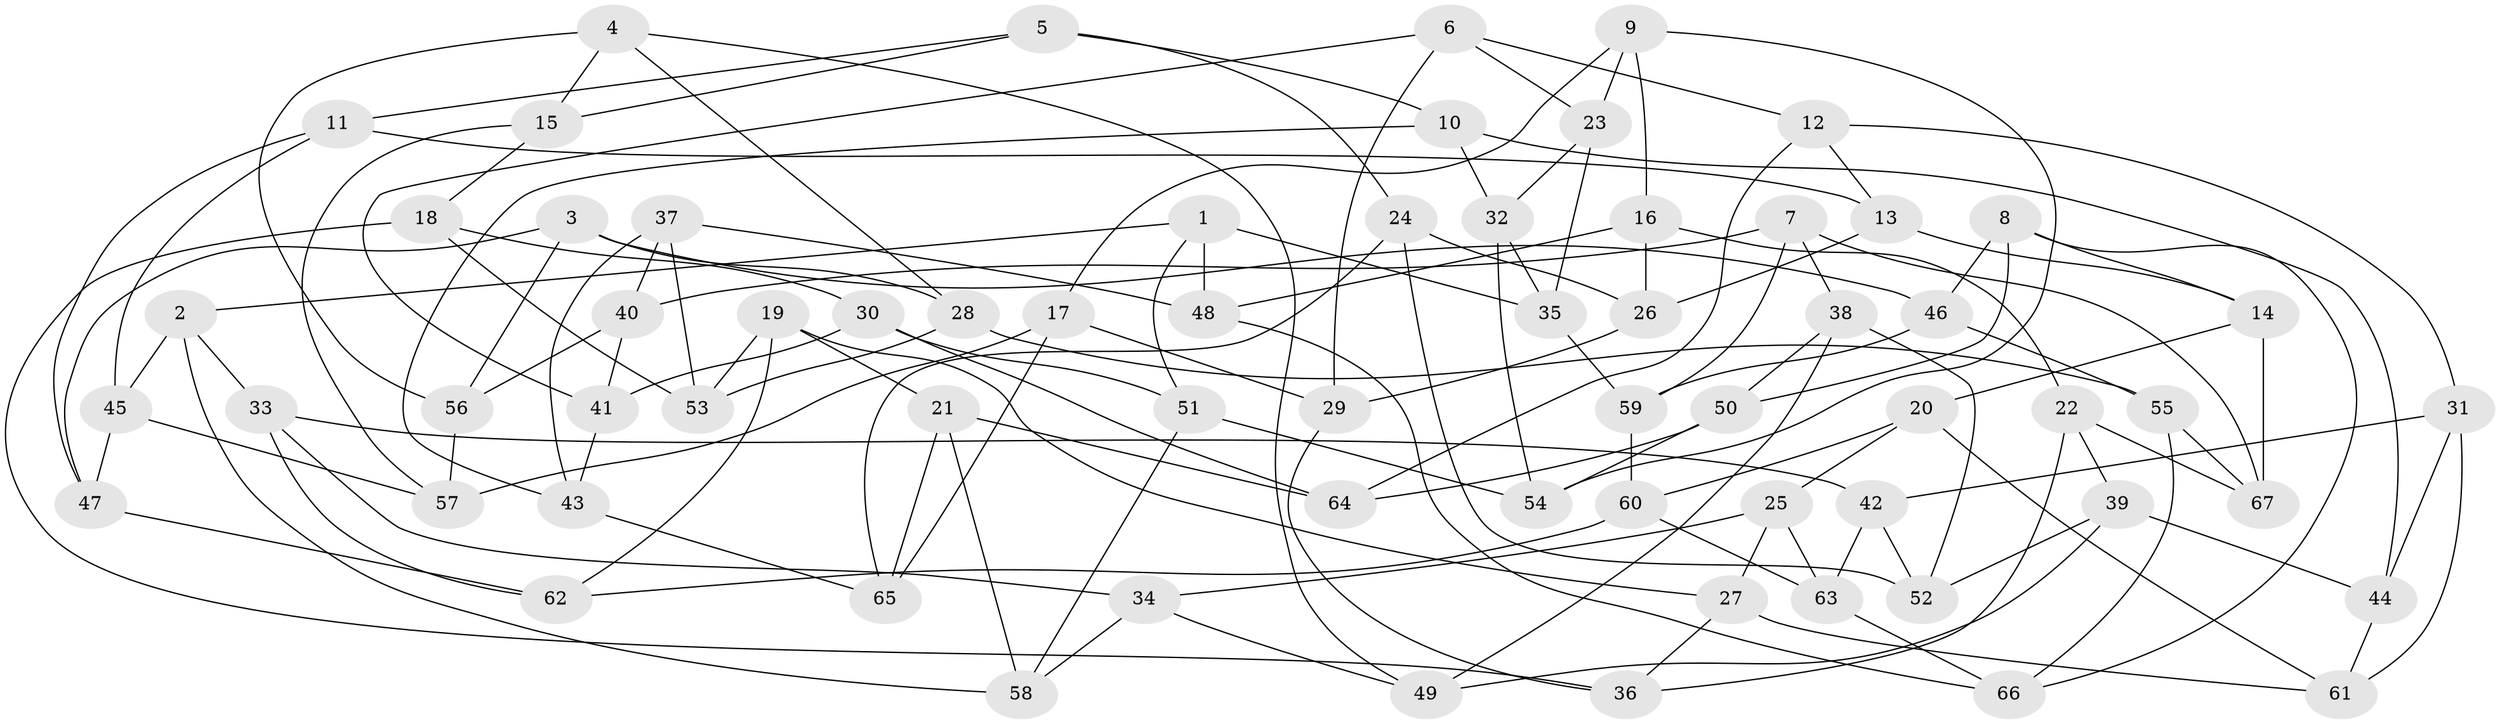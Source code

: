 // Generated by graph-tools (version 1.1) at 2025/03/03/09/25 03:03:01]
// undirected, 67 vertices, 134 edges
graph export_dot {
graph [start="1"]
  node [color=gray90,style=filled];
  1;
  2;
  3;
  4;
  5;
  6;
  7;
  8;
  9;
  10;
  11;
  12;
  13;
  14;
  15;
  16;
  17;
  18;
  19;
  20;
  21;
  22;
  23;
  24;
  25;
  26;
  27;
  28;
  29;
  30;
  31;
  32;
  33;
  34;
  35;
  36;
  37;
  38;
  39;
  40;
  41;
  42;
  43;
  44;
  45;
  46;
  47;
  48;
  49;
  50;
  51;
  52;
  53;
  54;
  55;
  56;
  57;
  58;
  59;
  60;
  61;
  62;
  63;
  64;
  65;
  66;
  67;
  1 -- 35;
  1 -- 2;
  1 -- 48;
  1 -- 51;
  2 -- 58;
  2 -- 33;
  2 -- 45;
  3 -- 28;
  3 -- 56;
  3 -- 46;
  3 -- 47;
  4 -- 28;
  4 -- 49;
  4 -- 56;
  4 -- 15;
  5 -- 11;
  5 -- 10;
  5 -- 15;
  5 -- 24;
  6 -- 12;
  6 -- 23;
  6 -- 41;
  6 -- 29;
  7 -- 38;
  7 -- 67;
  7 -- 40;
  7 -- 59;
  8 -- 14;
  8 -- 50;
  8 -- 66;
  8 -- 46;
  9 -- 17;
  9 -- 16;
  9 -- 54;
  9 -- 23;
  10 -- 44;
  10 -- 32;
  10 -- 43;
  11 -- 45;
  11 -- 47;
  11 -- 13;
  12 -- 13;
  12 -- 31;
  12 -- 64;
  13 -- 26;
  13 -- 14;
  14 -- 20;
  14 -- 67;
  15 -- 18;
  15 -- 57;
  16 -- 48;
  16 -- 26;
  16 -- 22;
  17 -- 29;
  17 -- 57;
  17 -- 65;
  18 -- 30;
  18 -- 53;
  18 -- 36;
  19 -- 27;
  19 -- 53;
  19 -- 21;
  19 -- 62;
  20 -- 25;
  20 -- 60;
  20 -- 61;
  21 -- 58;
  21 -- 64;
  21 -- 65;
  22 -- 67;
  22 -- 36;
  22 -- 39;
  23 -- 32;
  23 -- 35;
  24 -- 52;
  24 -- 26;
  24 -- 65;
  25 -- 27;
  25 -- 63;
  25 -- 34;
  26 -- 29;
  27 -- 61;
  27 -- 36;
  28 -- 53;
  28 -- 55;
  29 -- 36;
  30 -- 41;
  30 -- 64;
  30 -- 51;
  31 -- 61;
  31 -- 44;
  31 -- 42;
  32 -- 54;
  32 -- 35;
  33 -- 62;
  33 -- 42;
  33 -- 34;
  34 -- 49;
  34 -- 58;
  35 -- 59;
  37 -- 40;
  37 -- 53;
  37 -- 48;
  37 -- 43;
  38 -- 50;
  38 -- 52;
  38 -- 49;
  39 -- 44;
  39 -- 49;
  39 -- 52;
  40 -- 56;
  40 -- 41;
  41 -- 43;
  42 -- 52;
  42 -- 63;
  43 -- 65;
  44 -- 61;
  45 -- 47;
  45 -- 57;
  46 -- 59;
  46 -- 55;
  47 -- 62;
  48 -- 66;
  50 -- 64;
  50 -- 54;
  51 -- 54;
  51 -- 58;
  55 -- 66;
  55 -- 67;
  56 -- 57;
  59 -- 60;
  60 -- 63;
  60 -- 62;
  63 -- 66;
}
